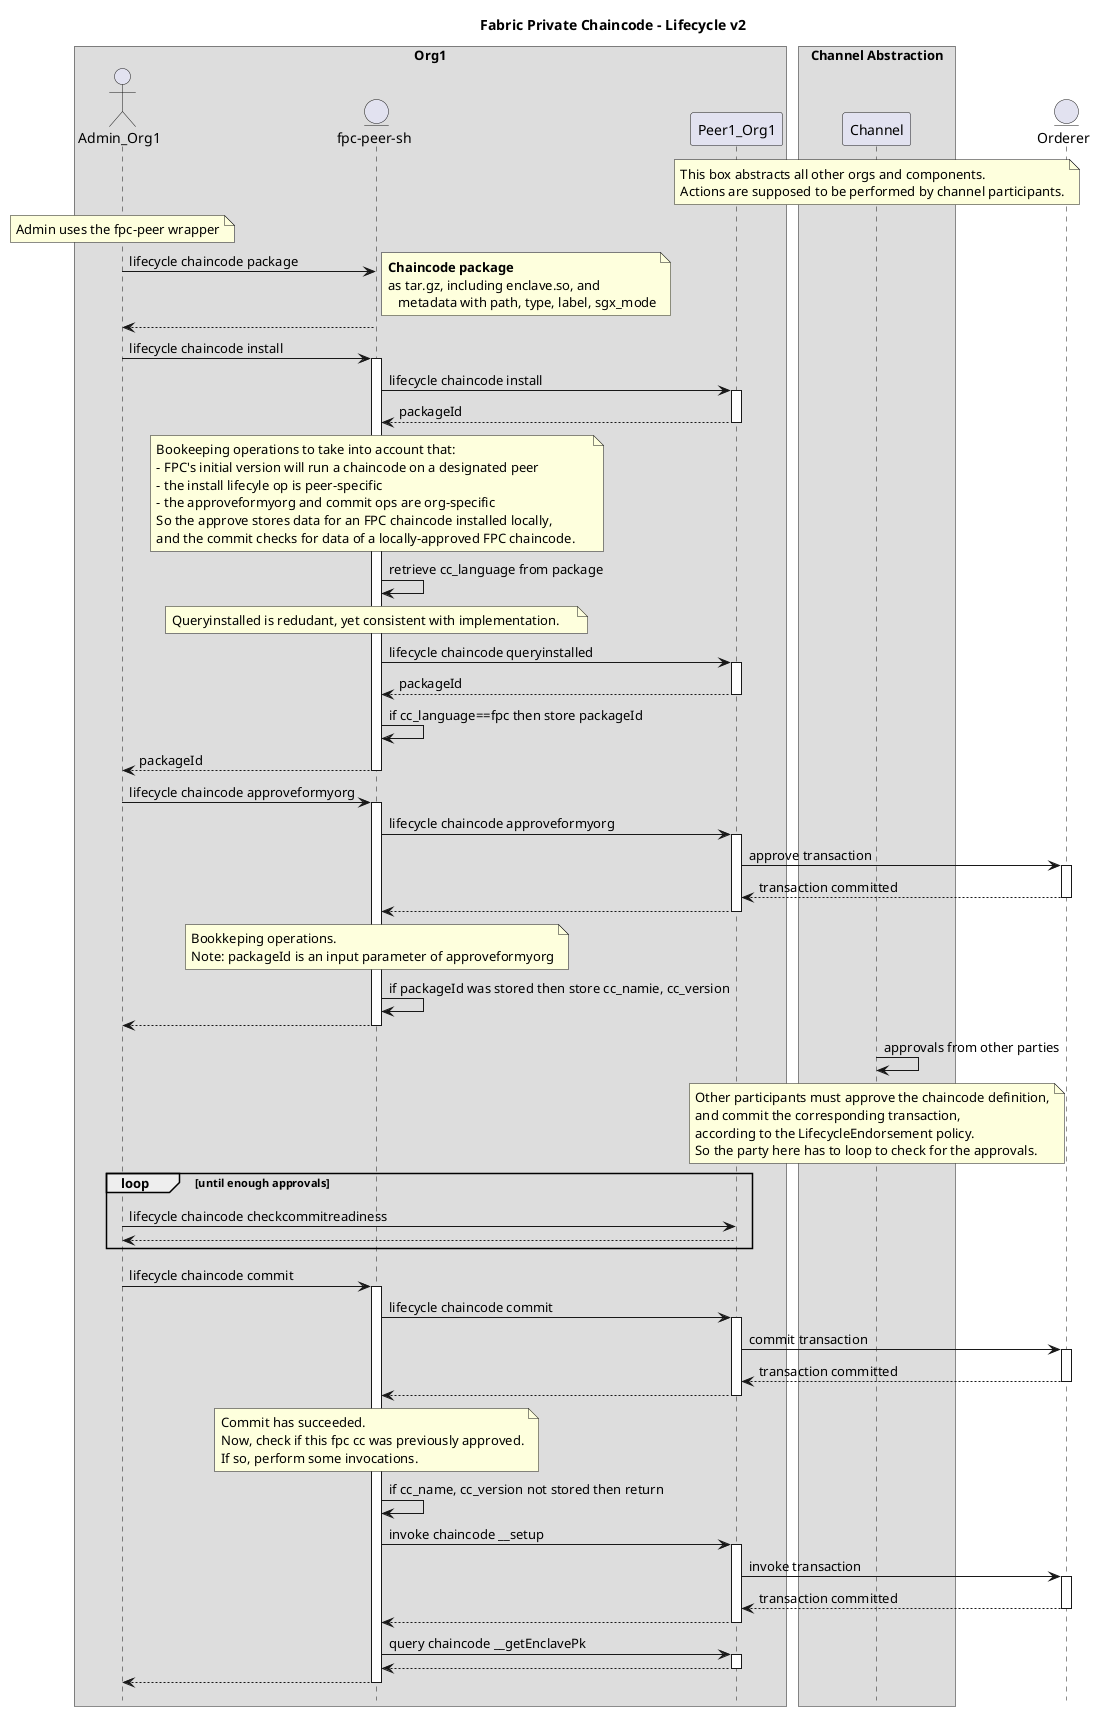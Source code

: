/'
    Copyright 2020 Intel Corporation
    Copyright IBM Corp. All Rights Reserved.

    SPDX-License-Identifier: Apache-2.0
'/

@startuml

!pragma teoz true

hide footbox
title Foot Box removed

title Fabric Private Chaincode - Lifecycle v2

box "Org1"
actor	Admin_Org1 order 10
entity "fpc-peer-sh" as Peer_Wrapper order 15
participant Peer1_Org1 order 20
end box

box "Channel Abstraction"
participant Channel order 40
note over Channel
    This box abstracts all other orgs and components.
    Actions are supposed to be performed by channel participants.
end note
end box

entity Orderer order 50

note over Admin_Org1
    Admin uses the fpc-peer wrapper
end note

Admin_Org1 -> Peer_Wrapper : lifecycle chaincode package
note right
	**Chaincode package**
	as tar.gz, including enclave.so, and
    metadata with path, type, label, sgx_mode
end note
return

Admin_Org1 -> Peer_Wrapper ++: lifecycle chaincode install
Peer_Wrapper -> Peer1_Org1 ++: lifecycle chaincode install
return packageId
note over Peer_Wrapper
    Bookeeping operations to take into account that:
    - FPC's initial version will run a chaincode on a designated peer
    - the install lifecyle op is peer-specific
    - the approveformyorg and commit ops are org-specific
    So the approve stores data for an FPC chaincode installed locally,
    and the commit checks for data of a locally-approved FPC chaincode.    
end note
Peer_Wrapper -> Peer_Wrapper : retrieve cc_language from package
note over Peer_Wrapper
    Queryinstalled is redudant, yet consistent with implementation.    
end note
Peer_Wrapper -> Peer1_Org1 ++: lifecycle chaincode queryinstalled
return packageId
Peer_Wrapper -> Peer_Wrapper : if cc_language==fpc then store packageId
return packageId /' Admin_Org1 -> Peer_Wrapper '/

Admin_Org1 -> Peer_Wrapper ++: lifecycle chaincode approveformyorg
Peer_Wrapper -> Peer1_Org1 ++: lifecycle chaincode approveformyorg
Peer1_Org1 -> Orderer ++: approve transaction
return transaction committed /' Peer1_Org1 -> Orderer '/
return /' Peer_Wrapper -> Peer1_Org1 '/
note over Peer_Wrapper
    Bookkeping operations.
    Note: packageId is an input parameter of approveformyorg
end note
Peer_Wrapper -> Peer_Wrapper : if packageId was stored then store cc_namie, cc_version
return /' Admin_Org1 -> Peer_Wrapper '/

Channel -> Channel : approvals from other parties
note over Channel
    Other participants must approve the chaincode definition,
    and commit the corresponding transaction,
    according to the LifecycleEndorsement policy.
    So the party here has to loop to check for the approvals.
end note
loop until enough approvals
	Admin_Org1 -> Peer1_Org1 : lifecycle chaincode checkcommitreadiness
    return
end

Admin_Org1 -> Peer_Wrapper ++:lifecycle chaincode commit
Peer_Wrapper -> Peer1_Org1 ++: lifecycle chaincode commit
Peer1_Org1 -> Orderer ++: commit transaction
return transaction committed /' Peer1_Org1 -> Orderer '/
return /' Peer_Wrapper -> Peer1_Org1 '/
note over Peer_Wrapper
    Commit has succeeded.
    Now, check if this fpc cc was previously approved.
    If so, perform some invocations.
end note
Peer_Wrapper -> Peer_Wrapper : if cc_name, cc_version not stored then return
Peer_Wrapper -> Peer1_Org1 ++: invoke chaincode __setup
Peer1_Org1 -> Orderer ++: invoke transaction
return transaction committed
return /' Peer_Wrapper -> Peer1_Org1 '/
Peer_Wrapper -> Peer1_Org1 ++: query chaincode __getEnclavePk
return /' Peer_Wrapper -> Peer1_Org1 '/
return /' Admin_Org1 -> Peer_Wrapper '/

@enduml

